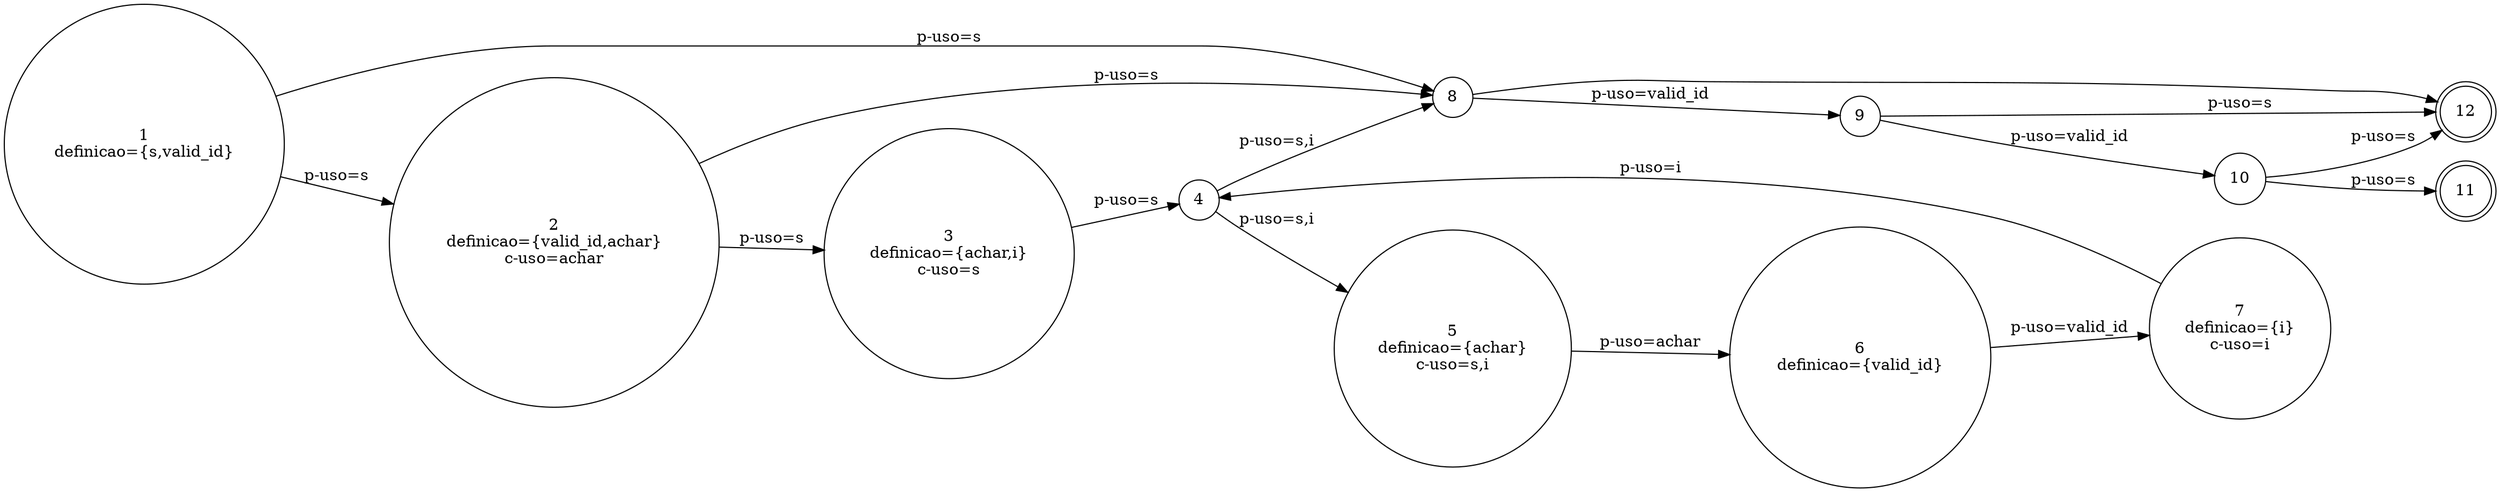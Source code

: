 digraph G {
    rankdir=LR;
    node [shape=circle];

    1 [label="1\ndefinicao={s,valid_id}"];
    2 [label="2\ndefinicao={valid_id,achar}\nc-uso=achar"];
    3 [label="3\ndefinicao={achar,i}\nc-uso=s"];
    4 [label="4"];
    5 [label="5\ndefinicao={achar}\nc-uso=s,i"];
    6 [label="6\ndefinicao={valid_id}"];
    7 [label="7\ndefinicao={i}\nc-uso=i"];
    8 [label="8"];
    9 [label="9"];
    10 [label="10"];
    11 [label="11"];
    12 [label="12"];
    
    // Arestas com rótulos
    1 -> 2 [label="p-uso=s"];
    1 -> 8 [label="p-uso=s"];
    2 -> 3 [label="p-uso=s"];
    2 -> 8 [label="p-uso=s"];
    3 -> 4 [label="p-uso=s"];
    4 -> 5 [label="p-uso=s,i"];
    4 -> 8 [label="p-uso=s,i"];
    5 -> 6 [label="p-uso=achar"];
    6 -> 7 [label="p-uso=valid_id"];
    7 -> 4 [label="p-uso=i"];
    8 -> 9 [label="p-uso=valid_id"];
    8 -> 12;
    9 -> 10 [label="p-uso=valid_id"];
    9 -> 12 [label="p-uso=s"];
    10 -> 12 [label="p-uso=s"];
    10 -> 11 [label="p-uso=s"];
    
    // Estilo de nós finais
    11 [shape=doublecircle];
    12 [shape=doublecircle];
}